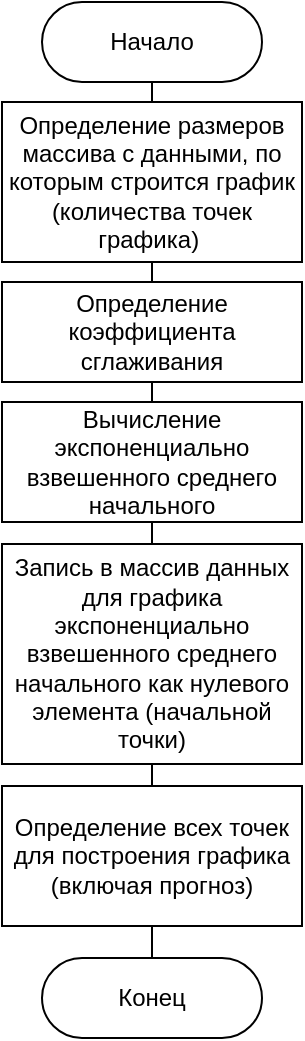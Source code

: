 <mxfile version="12.4.2" type="device" pages="1"><diagram id="7J55laeBXB8WJoc1iTUz" name="Page-1"><mxGraphModel dx="546" dy="836" grid="1" gridSize="10" guides="1" tooltips="1" connect="1" arrows="1" fold="1" page="1" pageScale="1" pageWidth="827" pageHeight="1169" math="0" shadow="0"><root><mxCell id="0"/><mxCell id="1" parent="0"/><mxCell id="IM3dF_oz_aoIaVeFVw4D-8" style="edgeStyle=orthogonalEdgeStyle;rounded=0;orthogonalLoop=1;jettySize=auto;html=1;exitX=0.5;exitY=1;exitDx=0;exitDy=0;entryX=0.5;entryY=0;entryDx=0;entryDy=0;endArrow=none;endFill=0;" edge="1" parent="1" source="IM3dF_oz_aoIaVeFVw4D-1" target="IM3dF_oz_aoIaVeFVw4D-2"><mxGeometry relative="1" as="geometry"/></mxCell><mxCell id="IM3dF_oz_aoIaVeFVw4D-1" value="Начало" style="rounded=1;whiteSpace=wrap;html=1;arcSize=50;" vertex="1" parent="1"><mxGeometry x="320" y="30" width="110" height="40" as="geometry"/></mxCell><mxCell id="IM3dF_oz_aoIaVeFVw4D-9" style="edgeStyle=orthogonalEdgeStyle;rounded=0;orthogonalLoop=1;jettySize=auto;html=1;exitX=0.5;exitY=1;exitDx=0;exitDy=0;entryX=0.5;entryY=0;entryDx=0;entryDy=0;endArrow=none;endFill=0;" edge="1" parent="1" source="IM3dF_oz_aoIaVeFVw4D-2" target="IM3dF_oz_aoIaVeFVw4D-3"><mxGeometry relative="1" as="geometry"/></mxCell><mxCell id="IM3dF_oz_aoIaVeFVw4D-2" value="&lt;span style=&quot;white-space: normal&quot;&gt;Определение размеров массива с данными, по которым строится график (количества точек графика)&amp;nbsp;&lt;/span&gt;" style="rounded=0;whiteSpace=wrap;html=1;" vertex="1" parent="1"><mxGeometry x="300" y="80" width="150" height="80" as="geometry"/></mxCell><mxCell id="IM3dF_oz_aoIaVeFVw4D-10" style="edgeStyle=orthogonalEdgeStyle;rounded=0;orthogonalLoop=1;jettySize=auto;html=1;exitX=0.5;exitY=1;exitDx=0;exitDy=0;entryX=0.5;entryY=0;entryDx=0;entryDy=0;endArrow=none;endFill=0;" edge="1" parent="1" source="IM3dF_oz_aoIaVeFVw4D-3" target="IM3dF_oz_aoIaVeFVw4D-4"><mxGeometry relative="1" as="geometry"/></mxCell><mxCell id="IM3dF_oz_aoIaVeFVw4D-3" value="&lt;span style=&quot;white-space: normal&quot;&gt;Определение коэффициента сглаживания&lt;/span&gt;" style="rounded=0;whiteSpace=wrap;html=1;" vertex="1" parent="1"><mxGeometry x="300" y="170" width="150" height="50" as="geometry"/></mxCell><mxCell id="IM3dF_oz_aoIaVeFVw4D-11" style="edgeStyle=orthogonalEdgeStyle;rounded=0;orthogonalLoop=1;jettySize=auto;html=1;exitX=0.5;exitY=1;exitDx=0;exitDy=0;entryX=0.5;entryY=0;entryDx=0;entryDy=0;endArrow=none;endFill=0;" edge="1" parent="1" source="IM3dF_oz_aoIaVeFVw4D-4" target="IM3dF_oz_aoIaVeFVw4D-5"><mxGeometry relative="1" as="geometry"/></mxCell><mxCell id="IM3dF_oz_aoIaVeFVw4D-4" value="Вычисление экспоненциально взвешенного среднего начального" style="rounded=0;whiteSpace=wrap;html=1;" vertex="1" parent="1"><mxGeometry x="300" y="230" width="150" height="60" as="geometry"/></mxCell><mxCell id="IM3dF_oz_aoIaVeFVw4D-12" style="edgeStyle=orthogonalEdgeStyle;rounded=0;orthogonalLoop=1;jettySize=auto;html=1;exitX=0.5;exitY=1;exitDx=0;exitDy=0;entryX=0.5;entryY=0;entryDx=0;entryDy=0;endArrow=none;endFill=0;" edge="1" parent="1" source="IM3dF_oz_aoIaVeFVw4D-5" target="IM3dF_oz_aoIaVeFVw4D-6"><mxGeometry relative="1" as="geometry"/></mxCell><mxCell id="IM3dF_oz_aoIaVeFVw4D-5" value="Запись в массив данных для графика экспоненциально взвешенного среднего начального как нулевого элемента (начальной точки)" style="rounded=0;whiteSpace=wrap;html=1;" vertex="1" parent="1"><mxGeometry x="300" y="301" width="150" height="110" as="geometry"/></mxCell><mxCell id="IM3dF_oz_aoIaVeFVw4D-13" style="edgeStyle=orthogonalEdgeStyle;rounded=0;orthogonalLoop=1;jettySize=auto;html=1;exitX=0.5;exitY=1;exitDx=0;exitDy=0;entryX=0.5;entryY=0;entryDx=0;entryDy=0;endArrow=none;endFill=0;" edge="1" parent="1" source="IM3dF_oz_aoIaVeFVw4D-6" target="IM3dF_oz_aoIaVeFVw4D-7"><mxGeometry relative="1" as="geometry"/></mxCell><mxCell id="IM3dF_oz_aoIaVeFVw4D-6" value="Определение всех точек для построения графика (включая прогноз)" style="rounded=0;whiteSpace=wrap;html=1;" vertex="1" parent="1"><mxGeometry x="300" y="422" width="150" height="70" as="geometry"/></mxCell><mxCell id="IM3dF_oz_aoIaVeFVw4D-7" value="Конец" style="rounded=1;whiteSpace=wrap;html=1;arcSize=50;" vertex="1" parent="1"><mxGeometry x="320" y="508" width="110" height="40" as="geometry"/></mxCell></root></mxGraphModel></diagram></mxfile>
